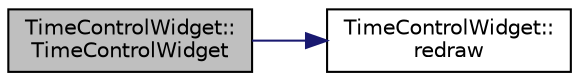 digraph "TimeControlWidget::TimeControlWidget"
{
 // INTERACTIVE_SVG=YES
  edge [fontname="Helvetica",fontsize="10",labelfontname="Helvetica",labelfontsize="10"];
  node [fontname="Helvetica",fontsize="10",shape=record];
  rankdir="LR";
  Node1 [label="TimeControlWidget::\lTimeControlWidget",height=0.2,width=0.4,color="black", fillcolor="grey75", style="filled", fontcolor="black"];
  Node1 -> Node2 [color="midnightblue",fontsize="10",style="solid",fontname="Helvetica"];
  Node2 [label="TimeControlWidget::\lredraw",height=0.2,width=0.4,color="black", fillcolor="white", style="filled",URL="$d1/d32/class_time_control_widget.html#aed77c182a0644f1d768940d439ef08a0"];
}
